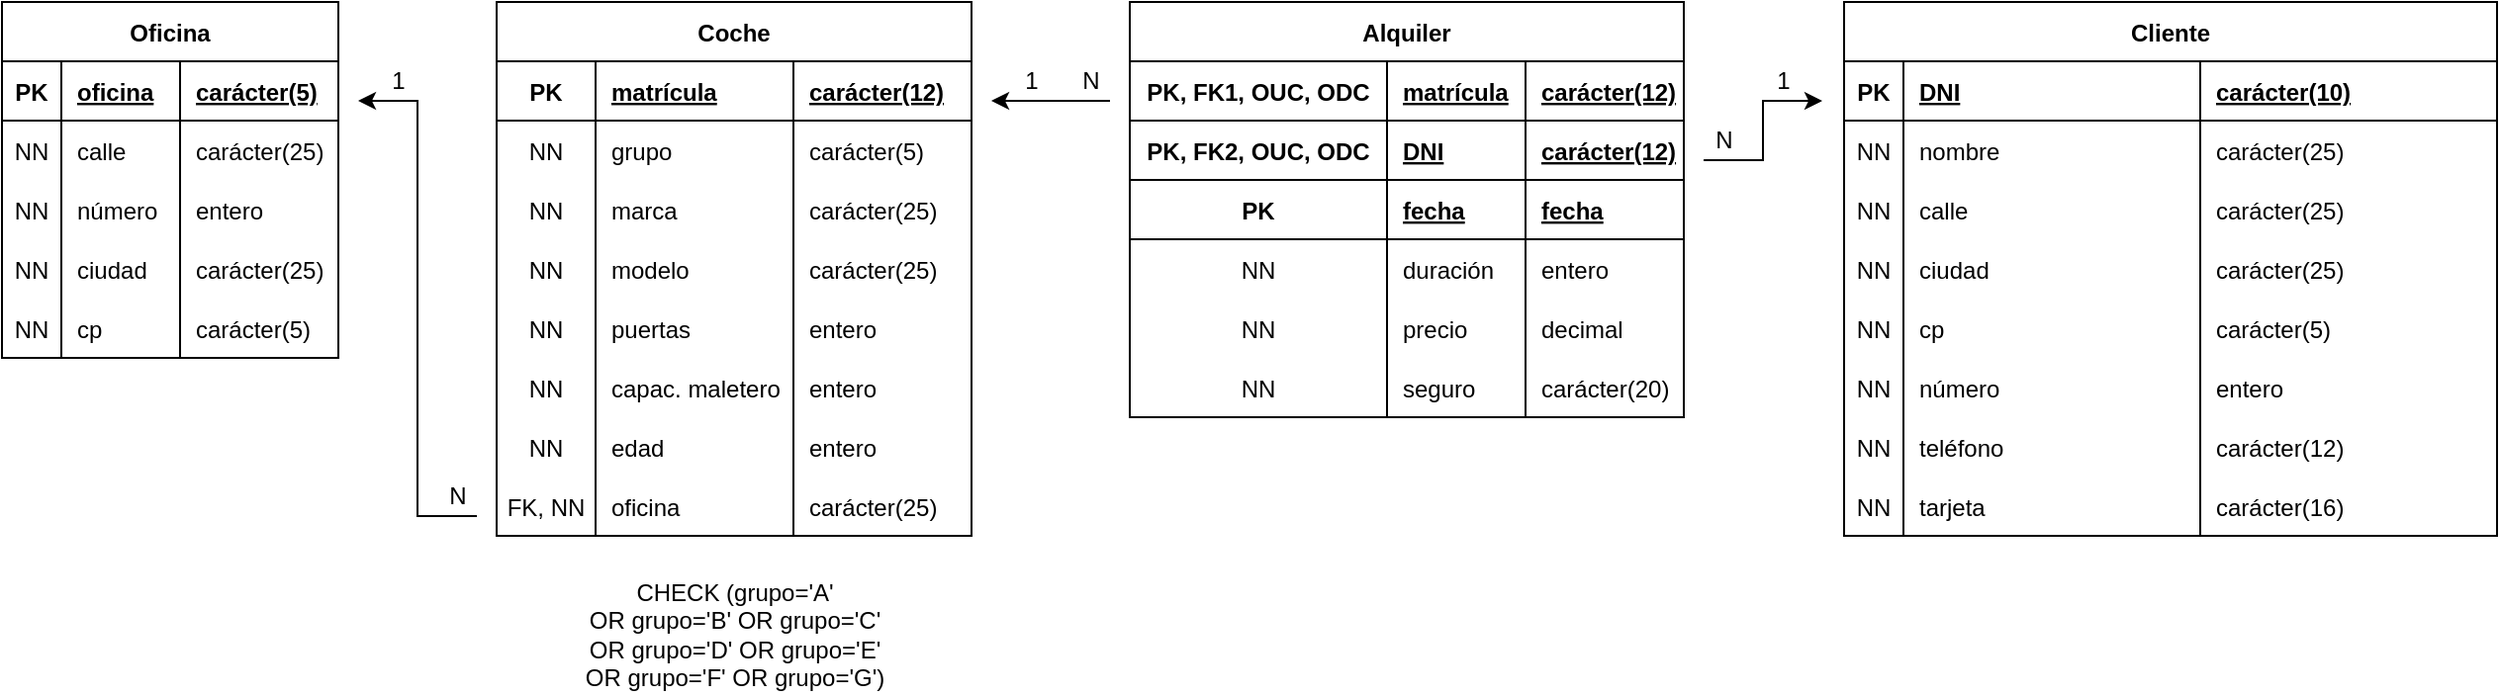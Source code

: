 <mxfile version="15.8.2" type="google"><diagram id="1zXru3SzAcDDZqo9kRDv" name="Page-1"><mxGraphModel dx="868" dy="482" grid="1" gridSize="10" guides="1" tooltips="1" connect="1" arrows="1" fold="1" page="1" pageScale="1" pageWidth="827" pageHeight="1169" math="0" shadow="0"><root><mxCell id="0"/><mxCell id="1" parent="0"/><mxCell id="6zp2zm2Mp63e4-P__4NH-1" value="Oficina" style="shape=table;startSize=30;container=1;collapsible=1;childLayout=tableLayout;fixedRows=1;rowLines=0;fontStyle=1;align=center;resizeLast=1;" vertex="1" parent="1"><mxGeometry x="310" y="160" width="170" height="180" as="geometry"/></mxCell><mxCell id="6zp2zm2Mp63e4-P__4NH-2" value="" style="shape=partialRectangle;collapsible=0;dropTarget=0;pointerEvents=0;fillColor=none;top=0;left=0;bottom=1;right=0;points=[[0,0.5],[1,0.5]];portConstraint=eastwest;" vertex="1" parent="6zp2zm2Mp63e4-P__4NH-1"><mxGeometry y="30" width="170" height="30" as="geometry"/></mxCell><mxCell id="6zp2zm2Mp63e4-P__4NH-3" value="PK" style="shape=partialRectangle;connectable=0;fillColor=none;top=0;left=0;bottom=0;right=0;fontStyle=1;overflow=hidden;" vertex="1" parent="6zp2zm2Mp63e4-P__4NH-2"><mxGeometry width="30" height="30" as="geometry"><mxRectangle width="30" height="30" as="alternateBounds"/></mxGeometry></mxCell><mxCell id="6zp2zm2Mp63e4-P__4NH-4" value="oficina" style="shape=partialRectangle;connectable=0;fillColor=none;top=0;left=0;bottom=0;right=0;align=left;spacingLeft=6;fontStyle=5;overflow=hidden;" vertex="1" parent="6zp2zm2Mp63e4-P__4NH-2"><mxGeometry x="30" width="60" height="30" as="geometry"><mxRectangle width="60" height="30" as="alternateBounds"/></mxGeometry></mxCell><mxCell id="6zp2zm2Mp63e4-P__4NH-27" value="carácter(5)" style="shape=partialRectangle;connectable=0;fillColor=none;top=0;left=0;bottom=0;right=0;align=left;spacingLeft=6;fontStyle=5;overflow=hidden;" vertex="1" parent="6zp2zm2Mp63e4-P__4NH-2"><mxGeometry x="90" width="80" height="30" as="geometry"><mxRectangle width="80" height="30" as="alternateBounds"/></mxGeometry></mxCell><mxCell id="6zp2zm2Mp63e4-P__4NH-5" value="" style="shape=partialRectangle;collapsible=0;dropTarget=0;pointerEvents=0;fillColor=none;top=0;left=0;bottom=0;right=0;points=[[0,0.5],[1,0.5]];portConstraint=eastwest;" vertex="1" parent="6zp2zm2Mp63e4-P__4NH-1"><mxGeometry y="60" width="170" height="30" as="geometry"/></mxCell><mxCell id="6zp2zm2Mp63e4-P__4NH-6" value="NN" style="shape=partialRectangle;connectable=0;fillColor=none;top=0;left=0;bottom=0;right=0;editable=1;overflow=hidden;" vertex="1" parent="6zp2zm2Mp63e4-P__4NH-5"><mxGeometry width="30" height="30" as="geometry"><mxRectangle width="30" height="30" as="alternateBounds"/></mxGeometry></mxCell><mxCell id="6zp2zm2Mp63e4-P__4NH-7" value="calle" style="shape=partialRectangle;connectable=0;fillColor=none;top=0;left=0;bottom=0;right=0;align=left;spacingLeft=6;overflow=hidden;" vertex="1" parent="6zp2zm2Mp63e4-P__4NH-5"><mxGeometry x="30" width="60" height="30" as="geometry"><mxRectangle width="60" height="30" as="alternateBounds"/></mxGeometry></mxCell><mxCell id="6zp2zm2Mp63e4-P__4NH-28" value="carácter(25)" style="shape=partialRectangle;connectable=0;fillColor=none;top=0;left=0;bottom=0;right=0;align=left;spacingLeft=6;overflow=hidden;" vertex="1" parent="6zp2zm2Mp63e4-P__4NH-5"><mxGeometry x="90" width="80" height="30" as="geometry"><mxRectangle width="80" height="30" as="alternateBounds"/></mxGeometry></mxCell><mxCell id="6zp2zm2Mp63e4-P__4NH-8" value="" style="shape=partialRectangle;collapsible=0;dropTarget=0;pointerEvents=0;fillColor=none;top=0;left=0;bottom=0;right=0;points=[[0,0.5],[1,0.5]];portConstraint=eastwest;" vertex="1" parent="6zp2zm2Mp63e4-P__4NH-1"><mxGeometry y="90" width="170" height="30" as="geometry"/></mxCell><mxCell id="6zp2zm2Mp63e4-P__4NH-9" value="NN" style="shape=partialRectangle;connectable=0;fillColor=none;top=0;left=0;bottom=0;right=0;editable=1;overflow=hidden;" vertex="1" parent="6zp2zm2Mp63e4-P__4NH-8"><mxGeometry width="30" height="30" as="geometry"><mxRectangle width="30" height="30" as="alternateBounds"/></mxGeometry></mxCell><mxCell id="6zp2zm2Mp63e4-P__4NH-10" value="número" style="shape=partialRectangle;connectable=0;fillColor=none;top=0;left=0;bottom=0;right=0;align=left;spacingLeft=6;overflow=hidden;" vertex="1" parent="6zp2zm2Mp63e4-P__4NH-8"><mxGeometry x="30" width="60" height="30" as="geometry"><mxRectangle width="60" height="30" as="alternateBounds"/></mxGeometry></mxCell><mxCell id="6zp2zm2Mp63e4-P__4NH-29" value="entero" style="shape=partialRectangle;connectable=0;fillColor=none;top=0;left=0;bottom=0;right=0;align=left;spacingLeft=6;overflow=hidden;" vertex="1" parent="6zp2zm2Mp63e4-P__4NH-8"><mxGeometry x="90" width="80" height="30" as="geometry"><mxRectangle width="80" height="30" as="alternateBounds"/></mxGeometry></mxCell><mxCell id="6zp2zm2Mp63e4-P__4NH-11" value="" style="shape=partialRectangle;collapsible=0;dropTarget=0;pointerEvents=0;fillColor=none;top=0;left=0;bottom=0;right=0;points=[[0,0.5],[1,0.5]];portConstraint=eastwest;" vertex="1" parent="6zp2zm2Mp63e4-P__4NH-1"><mxGeometry y="120" width="170" height="30" as="geometry"/></mxCell><mxCell id="6zp2zm2Mp63e4-P__4NH-12" value="NN" style="shape=partialRectangle;connectable=0;fillColor=none;top=0;left=0;bottom=0;right=0;editable=1;overflow=hidden;" vertex="1" parent="6zp2zm2Mp63e4-P__4NH-11"><mxGeometry width="30" height="30" as="geometry"><mxRectangle width="30" height="30" as="alternateBounds"/></mxGeometry></mxCell><mxCell id="6zp2zm2Mp63e4-P__4NH-13" value="ciudad" style="shape=partialRectangle;connectable=0;fillColor=none;top=0;left=0;bottom=0;right=0;align=left;spacingLeft=6;overflow=hidden;" vertex="1" parent="6zp2zm2Mp63e4-P__4NH-11"><mxGeometry x="30" width="60" height="30" as="geometry"><mxRectangle width="60" height="30" as="alternateBounds"/></mxGeometry></mxCell><mxCell id="6zp2zm2Mp63e4-P__4NH-30" value="carácter(25)" style="shape=partialRectangle;connectable=0;fillColor=none;top=0;left=0;bottom=0;right=0;align=left;spacingLeft=6;overflow=hidden;" vertex="1" parent="6zp2zm2Mp63e4-P__4NH-11"><mxGeometry x="90" width="80" height="30" as="geometry"><mxRectangle width="80" height="30" as="alternateBounds"/></mxGeometry></mxCell><mxCell id="6zp2zm2Mp63e4-P__4NH-82" style="shape=partialRectangle;collapsible=0;dropTarget=0;pointerEvents=0;fillColor=none;top=0;left=0;bottom=0;right=0;points=[[0,0.5],[1,0.5]];portConstraint=eastwest;" vertex="1" parent="6zp2zm2Mp63e4-P__4NH-1"><mxGeometry y="150" width="170" height="30" as="geometry"/></mxCell><mxCell id="6zp2zm2Mp63e4-P__4NH-83" value="NN" style="shape=partialRectangle;connectable=0;fillColor=none;top=0;left=0;bottom=0;right=0;editable=1;overflow=hidden;" vertex="1" parent="6zp2zm2Mp63e4-P__4NH-82"><mxGeometry width="30" height="30" as="geometry"><mxRectangle width="30" height="30" as="alternateBounds"/></mxGeometry></mxCell><mxCell id="6zp2zm2Mp63e4-P__4NH-84" value="cp" style="shape=partialRectangle;connectable=0;fillColor=none;top=0;left=0;bottom=0;right=0;align=left;spacingLeft=6;overflow=hidden;" vertex="1" parent="6zp2zm2Mp63e4-P__4NH-82"><mxGeometry x="30" width="60" height="30" as="geometry"><mxRectangle width="60" height="30" as="alternateBounds"/></mxGeometry></mxCell><mxCell id="6zp2zm2Mp63e4-P__4NH-85" value="carácter(5)" style="shape=partialRectangle;connectable=0;fillColor=none;top=0;left=0;bottom=0;right=0;align=left;spacingLeft=6;overflow=hidden;" vertex="1" parent="6zp2zm2Mp63e4-P__4NH-82"><mxGeometry x="90" width="80" height="30" as="geometry"><mxRectangle width="80" height="30" as="alternateBounds"/></mxGeometry></mxCell><mxCell id="6zp2zm2Mp63e4-P__4NH-31" value="Coche" style="shape=table;startSize=30;container=1;collapsible=1;childLayout=tableLayout;fixedRows=1;rowLines=0;fontStyle=1;align=center;resizeLast=1;" vertex="1" parent="1"><mxGeometry x="560" y="160" width="240" height="270" as="geometry"/></mxCell><mxCell id="6zp2zm2Mp63e4-P__4NH-32" value="" style="shape=partialRectangle;collapsible=0;dropTarget=0;pointerEvents=0;fillColor=none;top=0;left=0;bottom=1;right=0;points=[[0,0.5],[1,0.5]];portConstraint=eastwest;" vertex="1" parent="6zp2zm2Mp63e4-P__4NH-31"><mxGeometry y="30" width="240" height="30" as="geometry"/></mxCell><mxCell id="6zp2zm2Mp63e4-P__4NH-33" value="PK" style="shape=partialRectangle;connectable=0;fillColor=none;top=0;left=0;bottom=0;right=0;fontStyle=1;overflow=hidden;" vertex="1" parent="6zp2zm2Mp63e4-P__4NH-32"><mxGeometry width="50" height="30" as="geometry"><mxRectangle width="50" height="30" as="alternateBounds"/></mxGeometry></mxCell><mxCell id="6zp2zm2Mp63e4-P__4NH-34" value="matrícula" style="shape=partialRectangle;connectable=0;fillColor=none;top=0;left=0;bottom=0;right=0;align=left;spacingLeft=6;fontStyle=5;overflow=hidden;" vertex="1" parent="6zp2zm2Mp63e4-P__4NH-32"><mxGeometry x="50" width="100" height="30" as="geometry"><mxRectangle width="100" height="30" as="alternateBounds"/></mxGeometry></mxCell><mxCell id="6zp2zm2Mp63e4-P__4NH-35" value="carácter(12)" style="shape=partialRectangle;connectable=0;fillColor=none;top=0;left=0;bottom=0;right=0;align=left;spacingLeft=6;fontStyle=5;overflow=hidden;" vertex="1" parent="6zp2zm2Mp63e4-P__4NH-32"><mxGeometry x="150" width="90" height="30" as="geometry"><mxRectangle width="90" height="30" as="alternateBounds"/></mxGeometry></mxCell><mxCell id="6zp2zm2Mp63e4-P__4NH-36" value="" style="shape=partialRectangle;collapsible=0;dropTarget=0;pointerEvents=0;fillColor=none;top=0;left=0;bottom=0;right=0;points=[[0,0.5],[1,0.5]];portConstraint=eastwest;" vertex="1" parent="6zp2zm2Mp63e4-P__4NH-31"><mxGeometry y="60" width="240" height="30" as="geometry"/></mxCell><mxCell id="6zp2zm2Mp63e4-P__4NH-37" value="NN" style="shape=partialRectangle;connectable=0;fillColor=none;top=0;left=0;bottom=0;right=0;editable=1;overflow=hidden;" vertex="1" parent="6zp2zm2Mp63e4-P__4NH-36"><mxGeometry width="50" height="30" as="geometry"><mxRectangle width="50" height="30" as="alternateBounds"/></mxGeometry></mxCell><mxCell id="6zp2zm2Mp63e4-P__4NH-38" value="grupo" style="shape=partialRectangle;connectable=0;fillColor=none;top=0;left=0;bottom=0;right=0;align=left;spacingLeft=6;overflow=hidden;" vertex="1" parent="6zp2zm2Mp63e4-P__4NH-36"><mxGeometry x="50" width="100" height="30" as="geometry"><mxRectangle width="100" height="30" as="alternateBounds"/></mxGeometry></mxCell><mxCell id="6zp2zm2Mp63e4-P__4NH-39" value="carácter(5)" style="shape=partialRectangle;connectable=0;fillColor=none;top=0;left=0;bottom=0;right=0;align=left;spacingLeft=6;overflow=hidden;" vertex="1" parent="6zp2zm2Mp63e4-P__4NH-36"><mxGeometry x="150" width="90" height="30" as="geometry"><mxRectangle width="90" height="30" as="alternateBounds"/></mxGeometry></mxCell><mxCell id="6zp2zm2Mp63e4-P__4NH-40" value="" style="shape=partialRectangle;collapsible=0;dropTarget=0;pointerEvents=0;fillColor=none;top=0;left=0;bottom=0;right=0;points=[[0,0.5],[1,0.5]];portConstraint=eastwest;" vertex="1" parent="6zp2zm2Mp63e4-P__4NH-31"><mxGeometry y="90" width="240" height="30" as="geometry"/></mxCell><mxCell id="6zp2zm2Mp63e4-P__4NH-41" value="NN" style="shape=partialRectangle;connectable=0;fillColor=none;top=0;left=0;bottom=0;right=0;editable=1;overflow=hidden;" vertex="1" parent="6zp2zm2Mp63e4-P__4NH-40"><mxGeometry width="50" height="30" as="geometry"><mxRectangle width="50" height="30" as="alternateBounds"/></mxGeometry></mxCell><mxCell id="6zp2zm2Mp63e4-P__4NH-42" value="marca" style="shape=partialRectangle;connectable=0;fillColor=none;top=0;left=0;bottom=0;right=0;align=left;spacingLeft=6;overflow=hidden;" vertex="1" parent="6zp2zm2Mp63e4-P__4NH-40"><mxGeometry x="50" width="100" height="30" as="geometry"><mxRectangle width="100" height="30" as="alternateBounds"/></mxGeometry></mxCell><mxCell id="6zp2zm2Mp63e4-P__4NH-43" value="carácter(25)" style="shape=partialRectangle;connectable=0;fillColor=none;top=0;left=0;bottom=0;right=0;align=left;spacingLeft=6;overflow=hidden;" vertex="1" parent="6zp2zm2Mp63e4-P__4NH-40"><mxGeometry x="150" width="90" height="30" as="geometry"><mxRectangle width="90" height="30" as="alternateBounds"/></mxGeometry></mxCell><mxCell id="6zp2zm2Mp63e4-P__4NH-44" value="" style="shape=partialRectangle;collapsible=0;dropTarget=0;pointerEvents=0;fillColor=none;top=0;left=0;bottom=0;right=0;points=[[0,0.5],[1,0.5]];portConstraint=eastwest;" vertex="1" parent="6zp2zm2Mp63e4-P__4NH-31"><mxGeometry y="120" width="240" height="30" as="geometry"/></mxCell><mxCell id="6zp2zm2Mp63e4-P__4NH-45" value="NN" style="shape=partialRectangle;connectable=0;fillColor=none;top=0;left=0;bottom=0;right=0;editable=1;overflow=hidden;" vertex="1" parent="6zp2zm2Mp63e4-P__4NH-44"><mxGeometry width="50" height="30" as="geometry"><mxRectangle width="50" height="30" as="alternateBounds"/></mxGeometry></mxCell><mxCell id="6zp2zm2Mp63e4-P__4NH-46" value="modelo" style="shape=partialRectangle;connectable=0;fillColor=none;top=0;left=0;bottom=0;right=0;align=left;spacingLeft=6;overflow=hidden;" vertex="1" parent="6zp2zm2Mp63e4-P__4NH-44"><mxGeometry x="50" width="100" height="30" as="geometry"><mxRectangle width="100" height="30" as="alternateBounds"/></mxGeometry></mxCell><mxCell id="6zp2zm2Mp63e4-P__4NH-47" value="carácter(25)" style="shape=partialRectangle;connectable=0;fillColor=none;top=0;left=0;bottom=0;right=0;align=left;spacingLeft=6;overflow=hidden;" vertex="1" parent="6zp2zm2Mp63e4-P__4NH-44"><mxGeometry x="150" width="90" height="30" as="geometry"><mxRectangle width="90" height="30" as="alternateBounds"/></mxGeometry></mxCell><mxCell id="6zp2zm2Mp63e4-P__4NH-98" style="shape=partialRectangle;collapsible=0;dropTarget=0;pointerEvents=0;fillColor=none;top=0;left=0;bottom=0;right=0;points=[[0,0.5],[1,0.5]];portConstraint=eastwest;" vertex="1" parent="6zp2zm2Mp63e4-P__4NH-31"><mxGeometry y="150" width="240" height="30" as="geometry"/></mxCell><mxCell id="6zp2zm2Mp63e4-P__4NH-99" value="NN" style="shape=partialRectangle;connectable=0;fillColor=none;top=0;left=0;bottom=0;right=0;editable=1;overflow=hidden;" vertex="1" parent="6zp2zm2Mp63e4-P__4NH-98"><mxGeometry width="50" height="30" as="geometry"><mxRectangle width="50" height="30" as="alternateBounds"/></mxGeometry></mxCell><mxCell id="6zp2zm2Mp63e4-P__4NH-100" value="puertas" style="shape=partialRectangle;connectable=0;fillColor=none;top=0;left=0;bottom=0;right=0;align=left;spacingLeft=6;overflow=hidden;" vertex="1" parent="6zp2zm2Mp63e4-P__4NH-98"><mxGeometry x="50" width="100" height="30" as="geometry"><mxRectangle width="100" height="30" as="alternateBounds"/></mxGeometry></mxCell><mxCell id="6zp2zm2Mp63e4-P__4NH-101" value="entero" style="shape=partialRectangle;connectable=0;fillColor=none;top=0;left=0;bottom=0;right=0;align=left;spacingLeft=6;overflow=hidden;" vertex="1" parent="6zp2zm2Mp63e4-P__4NH-98"><mxGeometry x="150" width="90" height="30" as="geometry"><mxRectangle width="90" height="30" as="alternateBounds"/></mxGeometry></mxCell><mxCell id="6zp2zm2Mp63e4-P__4NH-94" style="shape=partialRectangle;collapsible=0;dropTarget=0;pointerEvents=0;fillColor=none;top=0;left=0;bottom=0;right=0;points=[[0,0.5],[1,0.5]];portConstraint=eastwest;" vertex="1" parent="6zp2zm2Mp63e4-P__4NH-31"><mxGeometry y="180" width="240" height="30" as="geometry"/></mxCell><mxCell id="6zp2zm2Mp63e4-P__4NH-95" value="NN" style="shape=partialRectangle;connectable=0;fillColor=none;top=0;left=0;bottom=0;right=0;editable=1;overflow=hidden;" vertex="1" parent="6zp2zm2Mp63e4-P__4NH-94"><mxGeometry width="50" height="30" as="geometry"><mxRectangle width="50" height="30" as="alternateBounds"/></mxGeometry></mxCell><mxCell id="6zp2zm2Mp63e4-P__4NH-96" value="capac. maletero" style="shape=partialRectangle;connectable=0;fillColor=none;top=0;left=0;bottom=0;right=0;align=left;spacingLeft=6;overflow=hidden;" vertex="1" parent="6zp2zm2Mp63e4-P__4NH-94"><mxGeometry x="50" width="100" height="30" as="geometry"><mxRectangle width="100" height="30" as="alternateBounds"/></mxGeometry></mxCell><mxCell id="6zp2zm2Mp63e4-P__4NH-97" value="entero" style="shape=partialRectangle;connectable=0;fillColor=none;top=0;left=0;bottom=0;right=0;align=left;spacingLeft=6;overflow=hidden;" vertex="1" parent="6zp2zm2Mp63e4-P__4NH-94"><mxGeometry x="150" width="90" height="30" as="geometry"><mxRectangle width="90" height="30" as="alternateBounds"/></mxGeometry></mxCell><mxCell id="6zp2zm2Mp63e4-P__4NH-90" style="shape=partialRectangle;collapsible=0;dropTarget=0;pointerEvents=0;fillColor=none;top=0;left=0;bottom=0;right=0;points=[[0,0.5],[1,0.5]];portConstraint=eastwest;" vertex="1" parent="6zp2zm2Mp63e4-P__4NH-31"><mxGeometry y="210" width="240" height="30" as="geometry"/></mxCell><mxCell id="6zp2zm2Mp63e4-P__4NH-91" value="NN" style="shape=partialRectangle;connectable=0;fillColor=none;top=0;left=0;bottom=0;right=0;editable=1;overflow=hidden;" vertex="1" parent="6zp2zm2Mp63e4-P__4NH-90"><mxGeometry width="50" height="30" as="geometry"><mxRectangle width="50" height="30" as="alternateBounds"/></mxGeometry></mxCell><mxCell id="6zp2zm2Mp63e4-P__4NH-92" value="edad" style="shape=partialRectangle;connectable=0;fillColor=none;top=0;left=0;bottom=0;right=0;align=left;spacingLeft=6;overflow=hidden;" vertex="1" parent="6zp2zm2Mp63e4-P__4NH-90"><mxGeometry x="50" width="100" height="30" as="geometry"><mxRectangle width="100" height="30" as="alternateBounds"/></mxGeometry></mxCell><mxCell id="6zp2zm2Mp63e4-P__4NH-93" value="entero" style="shape=partialRectangle;connectable=0;fillColor=none;top=0;left=0;bottom=0;right=0;align=left;spacingLeft=6;overflow=hidden;" vertex="1" parent="6zp2zm2Mp63e4-P__4NH-90"><mxGeometry x="150" width="90" height="30" as="geometry"><mxRectangle width="90" height="30" as="alternateBounds"/></mxGeometry></mxCell><mxCell id="6zp2zm2Mp63e4-P__4NH-86" style="shape=partialRectangle;collapsible=0;dropTarget=0;pointerEvents=0;fillColor=none;top=0;left=0;bottom=0;right=0;points=[[0,0.5],[1,0.5]];portConstraint=eastwest;" vertex="1" parent="6zp2zm2Mp63e4-P__4NH-31"><mxGeometry y="240" width="240" height="30" as="geometry"/></mxCell><mxCell id="6zp2zm2Mp63e4-P__4NH-87" value="FK, NN" style="shape=partialRectangle;connectable=0;fillColor=none;top=0;left=0;bottom=0;right=0;editable=1;overflow=hidden;" vertex="1" parent="6zp2zm2Mp63e4-P__4NH-86"><mxGeometry width="50" height="30" as="geometry"><mxRectangle width="50" height="30" as="alternateBounds"/></mxGeometry></mxCell><mxCell id="6zp2zm2Mp63e4-P__4NH-88" value="oficina" style="shape=partialRectangle;connectable=0;fillColor=none;top=0;left=0;bottom=0;right=0;align=left;spacingLeft=6;overflow=hidden;" vertex="1" parent="6zp2zm2Mp63e4-P__4NH-86"><mxGeometry x="50" width="100" height="30" as="geometry"><mxRectangle width="100" height="30" as="alternateBounds"/></mxGeometry></mxCell><mxCell id="6zp2zm2Mp63e4-P__4NH-89" value="carácter(25)" style="shape=partialRectangle;connectable=0;fillColor=none;top=0;left=0;bottom=0;right=0;align=left;spacingLeft=6;overflow=hidden;" vertex="1" parent="6zp2zm2Mp63e4-P__4NH-86"><mxGeometry x="150" width="90" height="30" as="geometry"><mxRectangle width="90" height="30" as="alternateBounds"/></mxGeometry></mxCell><mxCell id="6zp2zm2Mp63e4-P__4NH-48" value="Alquiler" style="shape=table;startSize=30;container=1;collapsible=1;childLayout=tableLayout;fixedRows=1;rowLines=0;fontStyle=1;align=center;resizeLast=1;" vertex="1" parent="1"><mxGeometry x="880" y="160" width="280" height="210" as="geometry"/></mxCell><mxCell id="6zp2zm2Mp63e4-P__4NH-49" value="" style="shape=partialRectangle;collapsible=0;dropTarget=0;pointerEvents=0;fillColor=none;top=0;left=0;bottom=1;right=0;points=[[0,0.5],[1,0.5]];portConstraint=eastwest;" vertex="1" parent="6zp2zm2Mp63e4-P__4NH-48"><mxGeometry y="30" width="280" height="30" as="geometry"/></mxCell><mxCell id="6zp2zm2Mp63e4-P__4NH-50" value="PK, FK1, OUC, ODC" style="shape=partialRectangle;connectable=0;fillColor=none;top=0;left=0;bottom=0;right=0;fontStyle=1;overflow=hidden;" vertex="1" parent="6zp2zm2Mp63e4-P__4NH-49"><mxGeometry width="130" height="30" as="geometry"><mxRectangle width="130" height="30" as="alternateBounds"/></mxGeometry></mxCell><mxCell id="6zp2zm2Mp63e4-P__4NH-51" value="matrícula" style="shape=partialRectangle;connectable=0;fillColor=none;top=0;left=0;bottom=0;right=0;align=left;spacingLeft=6;fontStyle=5;overflow=hidden;" vertex="1" parent="6zp2zm2Mp63e4-P__4NH-49"><mxGeometry x="130" width="70" height="30" as="geometry"><mxRectangle width="70" height="30" as="alternateBounds"/></mxGeometry></mxCell><mxCell id="6zp2zm2Mp63e4-P__4NH-52" value="carácter(12)" style="shape=partialRectangle;connectable=0;fillColor=none;top=0;left=0;bottom=0;right=0;align=left;spacingLeft=6;fontStyle=5;overflow=hidden;" vertex="1" parent="6zp2zm2Mp63e4-P__4NH-49"><mxGeometry x="200" width="80" height="30" as="geometry"><mxRectangle width="80" height="30" as="alternateBounds"/></mxGeometry></mxCell><mxCell id="6zp2zm2Mp63e4-P__4NH-131" value="" style="shape=partialRectangle;collapsible=0;dropTarget=0;pointerEvents=0;fillColor=none;top=0;left=0;bottom=1;right=0;points=[[0,0.5],[1,0.5]];portConstraint=eastwest;" vertex="1" parent="6zp2zm2Mp63e4-P__4NH-48"><mxGeometry y="60" width="280" height="30" as="geometry"/></mxCell><mxCell id="6zp2zm2Mp63e4-P__4NH-132" value="PK, FK2, OUC, ODC" style="shape=partialRectangle;connectable=0;fillColor=none;top=0;left=0;bottom=0;right=0;fontStyle=1;overflow=hidden;" vertex="1" parent="6zp2zm2Mp63e4-P__4NH-131"><mxGeometry width="130" height="30" as="geometry"><mxRectangle width="130" height="30" as="alternateBounds"/></mxGeometry></mxCell><mxCell id="6zp2zm2Mp63e4-P__4NH-133" value="DNI" style="shape=partialRectangle;connectable=0;fillColor=none;top=0;left=0;bottom=0;right=0;align=left;spacingLeft=6;fontStyle=5;overflow=hidden;" vertex="1" parent="6zp2zm2Mp63e4-P__4NH-131"><mxGeometry x="130" width="70" height="30" as="geometry"><mxRectangle width="70" height="30" as="alternateBounds"/></mxGeometry></mxCell><mxCell id="6zp2zm2Mp63e4-P__4NH-134" value="carácter(12)" style="shape=partialRectangle;connectable=0;fillColor=none;top=0;left=0;bottom=0;right=0;align=left;spacingLeft=6;fontStyle=5;overflow=hidden;" vertex="1" parent="6zp2zm2Mp63e4-P__4NH-131"><mxGeometry x="200" width="80" height="30" as="geometry"><mxRectangle width="80" height="30" as="alternateBounds"/></mxGeometry></mxCell><mxCell id="6zp2zm2Mp63e4-P__4NH-135" value="" style="shape=partialRectangle;collapsible=0;dropTarget=0;pointerEvents=0;fillColor=none;top=0;left=0;bottom=1;right=0;points=[[0,0.5],[1,0.5]];portConstraint=eastwest;" vertex="1" parent="6zp2zm2Mp63e4-P__4NH-48"><mxGeometry y="90" width="280" height="30" as="geometry"/></mxCell><mxCell id="6zp2zm2Mp63e4-P__4NH-136" value="PK" style="shape=partialRectangle;connectable=0;fillColor=none;top=0;left=0;bottom=0;right=0;fontStyle=1;overflow=hidden;" vertex="1" parent="6zp2zm2Mp63e4-P__4NH-135"><mxGeometry width="130" height="30" as="geometry"><mxRectangle width="130" height="30" as="alternateBounds"/></mxGeometry></mxCell><mxCell id="6zp2zm2Mp63e4-P__4NH-137" value="fecha" style="shape=partialRectangle;connectable=0;fillColor=none;top=0;left=0;bottom=0;right=0;align=left;spacingLeft=6;fontStyle=5;overflow=hidden;" vertex="1" parent="6zp2zm2Mp63e4-P__4NH-135"><mxGeometry x="130" width="70" height="30" as="geometry"><mxRectangle width="70" height="30" as="alternateBounds"/></mxGeometry></mxCell><mxCell id="6zp2zm2Mp63e4-P__4NH-138" value="fecha" style="shape=partialRectangle;connectable=0;fillColor=none;top=0;left=0;bottom=0;right=0;align=left;spacingLeft=6;fontStyle=5;overflow=hidden;" vertex="1" parent="6zp2zm2Mp63e4-P__4NH-135"><mxGeometry x="200" width="80" height="30" as="geometry"><mxRectangle width="80" height="30" as="alternateBounds"/></mxGeometry></mxCell><mxCell id="6zp2zm2Mp63e4-P__4NH-53" value="" style="shape=partialRectangle;collapsible=0;dropTarget=0;pointerEvents=0;fillColor=none;top=0;left=0;bottom=0;right=0;points=[[0,0.5],[1,0.5]];portConstraint=eastwest;" vertex="1" parent="6zp2zm2Mp63e4-P__4NH-48"><mxGeometry y="120" width="280" height="30" as="geometry"/></mxCell><mxCell id="6zp2zm2Mp63e4-P__4NH-54" value="NN" style="shape=partialRectangle;connectable=0;fillColor=none;top=0;left=0;bottom=0;right=0;editable=1;overflow=hidden;" vertex="1" parent="6zp2zm2Mp63e4-P__4NH-53"><mxGeometry width="130" height="30" as="geometry"><mxRectangle width="130" height="30" as="alternateBounds"/></mxGeometry></mxCell><mxCell id="6zp2zm2Mp63e4-P__4NH-55" value="duración" style="shape=partialRectangle;connectable=0;fillColor=none;top=0;left=0;bottom=0;right=0;align=left;spacingLeft=6;overflow=hidden;" vertex="1" parent="6zp2zm2Mp63e4-P__4NH-53"><mxGeometry x="130" width="70" height="30" as="geometry"><mxRectangle width="70" height="30" as="alternateBounds"/></mxGeometry></mxCell><mxCell id="6zp2zm2Mp63e4-P__4NH-56" value="entero" style="shape=partialRectangle;connectable=0;fillColor=none;top=0;left=0;bottom=0;right=0;align=left;spacingLeft=6;overflow=hidden;" vertex="1" parent="6zp2zm2Mp63e4-P__4NH-53"><mxGeometry x="200" width="80" height="30" as="geometry"><mxRectangle width="80" height="30" as="alternateBounds"/></mxGeometry></mxCell><mxCell id="6zp2zm2Mp63e4-P__4NH-57" value="" style="shape=partialRectangle;collapsible=0;dropTarget=0;pointerEvents=0;fillColor=none;top=0;left=0;bottom=0;right=0;points=[[0,0.5],[1,0.5]];portConstraint=eastwest;" vertex="1" parent="6zp2zm2Mp63e4-P__4NH-48"><mxGeometry y="150" width="280" height="30" as="geometry"/></mxCell><mxCell id="6zp2zm2Mp63e4-P__4NH-58" value="NN" style="shape=partialRectangle;connectable=0;fillColor=none;top=0;left=0;bottom=0;right=0;editable=1;overflow=hidden;" vertex="1" parent="6zp2zm2Mp63e4-P__4NH-57"><mxGeometry width="130" height="30" as="geometry"><mxRectangle width="130" height="30" as="alternateBounds"/></mxGeometry></mxCell><mxCell id="6zp2zm2Mp63e4-P__4NH-59" value="precio" style="shape=partialRectangle;connectable=0;fillColor=none;top=0;left=0;bottom=0;right=0;align=left;spacingLeft=6;overflow=hidden;" vertex="1" parent="6zp2zm2Mp63e4-P__4NH-57"><mxGeometry x="130" width="70" height="30" as="geometry"><mxRectangle width="70" height="30" as="alternateBounds"/></mxGeometry></mxCell><mxCell id="6zp2zm2Mp63e4-P__4NH-60" value="decimal" style="shape=partialRectangle;connectable=0;fillColor=none;top=0;left=0;bottom=0;right=0;align=left;spacingLeft=6;overflow=hidden;" vertex="1" parent="6zp2zm2Mp63e4-P__4NH-57"><mxGeometry x="200" width="80" height="30" as="geometry"><mxRectangle width="80" height="30" as="alternateBounds"/></mxGeometry></mxCell><mxCell id="6zp2zm2Mp63e4-P__4NH-61" value="" style="shape=partialRectangle;collapsible=0;dropTarget=0;pointerEvents=0;fillColor=none;top=0;left=0;bottom=0;right=0;points=[[0,0.5],[1,0.5]];portConstraint=eastwest;" vertex="1" parent="6zp2zm2Mp63e4-P__4NH-48"><mxGeometry y="180" width="280" height="30" as="geometry"/></mxCell><mxCell id="6zp2zm2Mp63e4-P__4NH-62" value="NN" style="shape=partialRectangle;connectable=0;fillColor=none;top=0;left=0;bottom=0;right=0;editable=1;overflow=hidden;" vertex="1" parent="6zp2zm2Mp63e4-P__4NH-61"><mxGeometry width="130" height="30" as="geometry"><mxRectangle width="130" height="30" as="alternateBounds"/></mxGeometry></mxCell><mxCell id="6zp2zm2Mp63e4-P__4NH-63" value="seguro" style="shape=partialRectangle;connectable=0;fillColor=none;top=0;left=0;bottom=0;right=0;align=left;spacingLeft=6;overflow=hidden;" vertex="1" parent="6zp2zm2Mp63e4-P__4NH-61"><mxGeometry x="130" width="70" height="30" as="geometry"><mxRectangle width="70" height="30" as="alternateBounds"/></mxGeometry></mxCell><mxCell id="6zp2zm2Mp63e4-P__4NH-64" value="carácter(20)" style="shape=partialRectangle;connectable=0;fillColor=none;top=0;left=0;bottom=0;right=0;align=left;spacingLeft=6;overflow=hidden;" vertex="1" parent="6zp2zm2Mp63e4-P__4NH-61"><mxGeometry x="200" width="80" height="30" as="geometry"><mxRectangle width="80" height="30" as="alternateBounds"/></mxGeometry></mxCell><mxCell id="6zp2zm2Mp63e4-P__4NH-65" value="Cliente" style="shape=table;startSize=30;container=1;collapsible=1;childLayout=tableLayout;fixedRows=1;rowLines=0;fontStyle=1;align=center;resizeLast=1;" vertex="1" parent="1"><mxGeometry x="1241" y="160" width="330" height="270" as="geometry"/></mxCell><mxCell id="6zp2zm2Mp63e4-P__4NH-66" value="" style="shape=partialRectangle;collapsible=0;dropTarget=0;pointerEvents=0;fillColor=none;top=0;left=0;bottom=1;right=0;points=[[0,0.5],[1,0.5]];portConstraint=eastwest;" vertex="1" parent="6zp2zm2Mp63e4-P__4NH-65"><mxGeometry y="30" width="330" height="30" as="geometry"/></mxCell><mxCell id="6zp2zm2Mp63e4-P__4NH-67" value="PK" style="shape=partialRectangle;connectable=0;fillColor=none;top=0;left=0;bottom=0;right=0;fontStyle=1;overflow=hidden;" vertex="1" parent="6zp2zm2Mp63e4-P__4NH-66"><mxGeometry width="30" height="30" as="geometry"><mxRectangle width="30" height="30" as="alternateBounds"/></mxGeometry></mxCell><mxCell id="6zp2zm2Mp63e4-P__4NH-68" value="DNI" style="shape=partialRectangle;connectable=0;fillColor=none;top=0;left=0;bottom=0;right=0;align=left;spacingLeft=6;fontStyle=5;overflow=hidden;" vertex="1" parent="6zp2zm2Mp63e4-P__4NH-66"><mxGeometry x="30" width="150" height="30" as="geometry"><mxRectangle width="150" height="30" as="alternateBounds"/></mxGeometry></mxCell><mxCell id="6zp2zm2Mp63e4-P__4NH-69" value="carácter(10)" style="shape=partialRectangle;connectable=0;fillColor=none;top=0;left=0;bottom=0;right=0;align=left;spacingLeft=6;fontStyle=5;overflow=hidden;" vertex="1" parent="6zp2zm2Mp63e4-P__4NH-66"><mxGeometry x="180" width="150" height="30" as="geometry"><mxRectangle width="150" height="30" as="alternateBounds"/></mxGeometry></mxCell><mxCell id="6zp2zm2Mp63e4-P__4NH-70" value="" style="shape=partialRectangle;collapsible=0;dropTarget=0;pointerEvents=0;fillColor=none;top=0;left=0;bottom=0;right=0;points=[[0,0.5],[1,0.5]];portConstraint=eastwest;" vertex="1" parent="6zp2zm2Mp63e4-P__4NH-65"><mxGeometry y="60" width="330" height="30" as="geometry"/></mxCell><mxCell id="6zp2zm2Mp63e4-P__4NH-71" value="NN" style="shape=partialRectangle;connectable=0;fillColor=none;top=0;left=0;bottom=0;right=0;editable=1;overflow=hidden;" vertex="1" parent="6zp2zm2Mp63e4-P__4NH-70"><mxGeometry width="30" height="30" as="geometry"><mxRectangle width="30" height="30" as="alternateBounds"/></mxGeometry></mxCell><mxCell id="6zp2zm2Mp63e4-P__4NH-72" value="nombre" style="shape=partialRectangle;connectable=0;fillColor=none;top=0;left=0;bottom=0;right=0;align=left;spacingLeft=6;overflow=hidden;" vertex="1" parent="6zp2zm2Mp63e4-P__4NH-70"><mxGeometry x="30" width="150" height="30" as="geometry"><mxRectangle width="150" height="30" as="alternateBounds"/></mxGeometry></mxCell><mxCell id="6zp2zm2Mp63e4-P__4NH-73" value="carácter(25)" style="shape=partialRectangle;connectable=0;fillColor=none;top=0;left=0;bottom=0;right=0;align=left;spacingLeft=6;overflow=hidden;" vertex="1" parent="6zp2zm2Mp63e4-P__4NH-70"><mxGeometry x="180" width="150" height="30" as="geometry"><mxRectangle width="150" height="30" as="alternateBounds"/></mxGeometry></mxCell><mxCell id="6zp2zm2Mp63e4-P__4NH-74" value="" style="shape=partialRectangle;collapsible=0;dropTarget=0;pointerEvents=0;fillColor=none;top=0;left=0;bottom=0;right=0;points=[[0,0.5],[1,0.5]];portConstraint=eastwest;" vertex="1" parent="6zp2zm2Mp63e4-P__4NH-65"><mxGeometry y="90" width="330" height="30" as="geometry"/></mxCell><mxCell id="6zp2zm2Mp63e4-P__4NH-75" value="NN" style="shape=partialRectangle;connectable=0;fillColor=none;top=0;left=0;bottom=0;right=0;editable=1;overflow=hidden;" vertex="1" parent="6zp2zm2Mp63e4-P__4NH-74"><mxGeometry width="30" height="30" as="geometry"><mxRectangle width="30" height="30" as="alternateBounds"/></mxGeometry></mxCell><mxCell id="6zp2zm2Mp63e4-P__4NH-76" value="calle" style="shape=partialRectangle;connectable=0;fillColor=none;top=0;left=0;bottom=0;right=0;align=left;spacingLeft=6;overflow=hidden;" vertex="1" parent="6zp2zm2Mp63e4-P__4NH-74"><mxGeometry x="30" width="150" height="30" as="geometry"><mxRectangle width="150" height="30" as="alternateBounds"/></mxGeometry></mxCell><mxCell id="6zp2zm2Mp63e4-P__4NH-77" value="carácter(25)" style="shape=partialRectangle;connectable=0;fillColor=none;top=0;left=0;bottom=0;right=0;align=left;spacingLeft=6;overflow=hidden;" vertex="1" parent="6zp2zm2Mp63e4-P__4NH-74"><mxGeometry x="180" width="150" height="30" as="geometry"><mxRectangle width="150" height="30" as="alternateBounds"/></mxGeometry></mxCell><mxCell id="6zp2zm2Mp63e4-P__4NH-78" value="" style="shape=partialRectangle;collapsible=0;dropTarget=0;pointerEvents=0;fillColor=none;top=0;left=0;bottom=0;right=0;points=[[0,0.5],[1,0.5]];portConstraint=eastwest;" vertex="1" parent="6zp2zm2Mp63e4-P__4NH-65"><mxGeometry y="120" width="330" height="30" as="geometry"/></mxCell><mxCell id="6zp2zm2Mp63e4-P__4NH-79" value="NN" style="shape=partialRectangle;connectable=0;fillColor=none;top=0;left=0;bottom=0;right=0;editable=1;overflow=hidden;" vertex="1" parent="6zp2zm2Mp63e4-P__4NH-78"><mxGeometry width="30" height="30" as="geometry"><mxRectangle width="30" height="30" as="alternateBounds"/></mxGeometry></mxCell><mxCell id="6zp2zm2Mp63e4-P__4NH-80" value="ciudad" style="shape=partialRectangle;connectable=0;fillColor=none;top=0;left=0;bottom=0;right=0;align=left;spacingLeft=6;overflow=hidden;" vertex="1" parent="6zp2zm2Mp63e4-P__4NH-78"><mxGeometry x="30" width="150" height="30" as="geometry"><mxRectangle width="150" height="30" as="alternateBounds"/></mxGeometry></mxCell><mxCell id="6zp2zm2Mp63e4-P__4NH-81" value="carácter(25)" style="shape=partialRectangle;connectable=0;fillColor=none;top=0;left=0;bottom=0;right=0;align=left;spacingLeft=6;overflow=hidden;" vertex="1" parent="6zp2zm2Mp63e4-P__4NH-78"><mxGeometry x="180" width="150" height="30" as="geometry"><mxRectangle width="150" height="30" as="alternateBounds"/></mxGeometry></mxCell><mxCell id="6zp2zm2Mp63e4-P__4NH-127" style="shape=partialRectangle;collapsible=0;dropTarget=0;pointerEvents=0;fillColor=none;top=0;left=0;bottom=0;right=0;points=[[0,0.5],[1,0.5]];portConstraint=eastwest;" vertex="1" parent="6zp2zm2Mp63e4-P__4NH-65"><mxGeometry y="150" width="330" height="30" as="geometry"/></mxCell><mxCell id="6zp2zm2Mp63e4-P__4NH-128" value="NN" style="shape=partialRectangle;connectable=0;fillColor=none;top=0;left=0;bottom=0;right=0;editable=1;overflow=hidden;" vertex="1" parent="6zp2zm2Mp63e4-P__4NH-127"><mxGeometry width="30" height="30" as="geometry"><mxRectangle width="30" height="30" as="alternateBounds"/></mxGeometry></mxCell><mxCell id="6zp2zm2Mp63e4-P__4NH-129" value="cp" style="shape=partialRectangle;connectable=0;fillColor=none;top=0;left=0;bottom=0;right=0;align=left;spacingLeft=6;overflow=hidden;" vertex="1" parent="6zp2zm2Mp63e4-P__4NH-127"><mxGeometry x="30" width="150" height="30" as="geometry"><mxRectangle width="150" height="30" as="alternateBounds"/></mxGeometry></mxCell><mxCell id="6zp2zm2Mp63e4-P__4NH-130" value="carácter(5)" style="shape=partialRectangle;connectable=0;fillColor=none;top=0;left=0;bottom=0;right=0;align=left;spacingLeft=6;overflow=hidden;" vertex="1" parent="6zp2zm2Mp63e4-P__4NH-127"><mxGeometry x="180" width="150" height="30" as="geometry"><mxRectangle width="150" height="30" as="alternateBounds"/></mxGeometry></mxCell><mxCell id="6zp2zm2Mp63e4-P__4NH-123" style="shape=partialRectangle;collapsible=0;dropTarget=0;pointerEvents=0;fillColor=none;top=0;left=0;bottom=0;right=0;points=[[0,0.5],[1,0.5]];portConstraint=eastwest;" vertex="1" parent="6zp2zm2Mp63e4-P__4NH-65"><mxGeometry y="180" width="330" height="30" as="geometry"/></mxCell><mxCell id="6zp2zm2Mp63e4-P__4NH-124" value="NN" style="shape=partialRectangle;connectable=0;fillColor=none;top=0;left=0;bottom=0;right=0;editable=1;overflow=hidden;" vertex="1" parent="6zp2zm2Mp63e4-P__4NH-123"><mxGeometry width="30" height="30" as="geometry"><mxRectangle width="30" height="30" as="alternateBounds"/></mxGeometry></mxCell><mxCell id="6zp2zm2Mp63e4-P__4NH-125" value="número" style="shape=partialRectangle;connectable=0;fillColor=none;top=0;left=0;bottom=0;right=0;align=left;spacingLeft=6;overflow=hidden;" vertex="1" parent="6zp2zm2Mp63e4-P__4NH-123"><mxGeometry x="30" width="150" height="30" as="geometry"><mxRectangle width="150" height="30" as="alternateBounds"/></mxGeometry></mxCell><mxCell id="6zp2zm2Mp63e4-P__4NH-126" value="entero" style="shape=partialRectangle;connectable=0;fillColor=none;top=0;left=0;bottom=0;right=0;align=left;spacingLeft=6;overflow=hidden;" vertex="1" parent="6zp2zm2Mp63e4-P__4NH-123"><mxGeometry x="180" width="150" height="30" as="geometry"><mxRectangle width="150" height="30" as="alternateBounds"/></mxGeometry></mxCell><mxCell id="6zp2zm2Mp63e4-P__4NH-119" style="shape=partialRectangle;collapsible=0;dropTarget=0;pointerEvents=0;fillColor=none;top=0;left=0;bottom=0;right=0;points=[[0,0.5],[1,0.5]];portConstraint=eastwest;" vertex="1" parent="6zp2zm2Mp63e4-P__4NH-65"><mxGeometry y="210" width="330" height="30" as="geometry"/></mxCell><mxCell id="6zp2zm2Mp63e4-P__4NH-120" value="NN" style="shape=partialRectangle;connectable=0;fillColor=none;top=0;left=0;bottom=0;right=0;editable=1;overflow=hidden;" vertex="1" parent="6zp2zm2Mp63e4-P__4NH-119"><mxGeometry width="30" height="30" as="geometry"><mxRectangle width="30" height="30" as="alternateBounds"/></mxGeometry></mxCell><mxCell id="6zp2zm2Mp63e4-P__4NH-121" value="teléfono" style="shape=partialRectangle;connectable=0;fillColor=none;top=0;left=0;bottom=0;right=0;align=left;spacingLeft=6;overflow=hidden;" vertex="1" parent="6zp2zm2Mp63e4-P__4NH-119"><mxGeometry x="30" width="150" height="30" as="geometry"><mxRectangle width="150" height="30" as="alternateBounds"/></mxGeometry></mxCell><mxCell id="6zp2zm2Mp63e4-P__4NH-122" value="carácter(12)" style="shape=partialRectangle;connectable=0;fillColor=none;top=0;left=0;bottom=0;right=0;align=left;spacingLeft=6;overflow=hidden;" vertex="1" parent="6zp2zm2Mp63e4-P__4NH-119"><mxGeometry x="180" width="150" height="30" as="geometry"><mxRectangle width="150" height="30" as="alternateBounds"/></mxGeometry></mxCell><mxCell id="6zp2zm2Mp63e4-P__4NH-115" style="shape=partialRectangle;collapsible=0;dropTarget=0;pointerEvents=0;fillColor=none;top=0;left=0;bottom=0;right=0;points=[[0,0.5],[1,0.5]];portConstraint=eastwest;" vertex="1" parent="6zp2zm2Mp63e4-P__4NH-65"><mxGeometry y="240" width="330" height="30" as="geometry"/></mxCell><mxCell id="6zp2zm2Mp63e4-P__4NH-116" value="NN" style="shape=partialRectangle;connectable=0;fillColor=none;top=0;left=0;bottom=0;right=0;editable=1;overflow=hidden;" vertex="1" parent="6zp2zm2Mp63e4-P__4NH-115"><mxGeometry width="30" height="30" as="geometry"><mxRectangle width="30" height="30" as="alternateBounds"/></mxGeometry></mxCell><mxCell id="6zp2zm2Mp63e4-P__4NH-117" value="tarjeta" style="shape=partialRectangle;connectable=0;fillColor=none;top=0;left=0;bottom=0;right=0;align=left;spacingLeft=6;overflow=hidden;" vertex="1" parent="6zp2zm2Mp63e4-P__4NH-115"><mxGeometry x="30" width="150" height="30" as="geometry"><mxRectangle width="150" height="30" as="alternateBounds"/></mxGeometry></mxCell><mxCell id="6zp2zm2Mp63e4-P__4NH-118" value="carácter(16)" style="shape=partialRectangle;connectable=0;fillColor=none;top=0;left=0;bottom=0;right=0;align=left;spacingLeft=6;overflow=hidden;" vertex="1" parent="6zp2zm2Mp63e4-P__4NH-115"><mxGeometry x="180" width="150" height="30" as="geometry"><mxRectangle width="150" height="30" as="alternateBounds"/></mxGeometry></mxCell><mxCell id="6zp2zm2Mp63e4-P__4NH-102" value="CHECK (grupo='A' &lt;br&gt;OR grupo='B' OR&amp;nbsp;grupo='C' &lt;br&gt;OR&amp;nbsp;grupo='D' OR&amp;nbsp;grupo='E' &lt;br&gt;OR&amp;nbsp;grupo='F' OR&amp;nbsp;grupo='G')" style="text;html=1;align=center;verticalAlign=middle;resizable=0;points=[];autosize=1;strokeColor=none;fillColor=none;" vertex="1" parent="1"><mxGeometry x="595" y="450" width="170" height="60" as="geometry"/></mxCell><mxCell id="6zp2zm2Mp63e4-P__4NH-139" value="" style="endArrow=classic;html=1;rounded=0;" edge="1" parent="1"><mxGeometry width="50" height="50" relative="1" as="geometry"><mxPoint x="550" y="420" as="sourcePoint"/><mxPoint x="490" y="210" as="targetPoint"/><Array as="points"><mxPoint x="520" y="420"/><mxPoint x="520" y="210"/></Array></mxGeometry></mxCell><mxCell id="6zp2zm2Mp63e4-P__4NH-140" value="N" style="text;html=1;align=center;verticalAlign=middle;resizable=0;points=[];autosize=1;strokeColor=none;fillColor=none;" vertex="1" parent="1"><mxGeometry x="530" y="400" width="20" height="20" as="geometry"/></mxCell><mxCell id="6zp2zm2Mp63e4-P__4NH-141" value="1" style="text;html=1;align=center;verticalAlign=middle;resizable=0;points=[];autosize=1;strokeColor=none;fillColor=none;" vertex="1" parent="1"><mxGeometry x="500" y="190" width="20" height="20" as="geometry"/></mxCell><mxCell id="6zp2zm2Mp63e4-P__4NH-142" value="" style="endArrow=classic;html=1;rounded=0;" edge="1" parent="1"><mxGeometry width="50" height="50" relative="1" as="geometry"><mxPoint x="870" y="210" as="sourcePoint"/><mxPoint x="810" y="210" as="targetPoint"/></mxGeometry></mxCell><mxCell id="6zp2zm2Mp63e4-P__4NH-143" value="N" style="text;html=1;align=center;verticalAlign=middle;resizable=0;points=[];autosize=1;strokeColor=none;fillColor=none;" vertex="1" parent="1"><mxGeometry x="850" y="190" width="20" height="20" as="geometry"/></mxCell><mxCell id="6zp2zm2Mp63e4-P__4NH-144" value="1" style="text;html=1;align=center;verticalAlign=middle;resizable=0;points=[];autosize=1;strokeColor=none;fillColor=none;" vertex="1" parent="1"><mxGeometry x="820" y="190" width="20" height="20" as="geometry"/></mxCell><mxCell id="6zp2zm2Mp63e4-P__4NH-145" value="" style="endArrow=classic;html=1;rounded=0;" edge="1" parent="1"><mxGeometry width="50" height="50" relative="1" as="geometry"><mxPoint x="1170" y="240" as="sourcePoint"/><mxPoint x="1230" y="210" as="targetPoint"/><Array as="points"><mxPoint x="1200" y="240"/><mxPoint x="1200" y="210"/></Array></mxGeometry></mxCell><mxCell id="6zp2zm2Mp63e4-P__4NH-146" value="1" style="text;html=1;align=center;verticalAlign=middle;resizable=0;points=[];autosize=1;strokeColor=none;fillColor=none;" vertex="1" parent="1"><mxGeometry x="1200" y="190" width="20" height="20" as="geometry"/></mxCell><mxCell id="6zp2zm2Mp63e4-P__4NH-147" value="N" style="text;html=1;align=center;verticalAlign=middle;resizable=0;points=[];autosize=1;strokeColor=none;fillColor=none;" vertex="1" parent="1"><mxGeometry x="1170" y="220" width="20" height="20" as="geometry"/></mxCell></root></mxGraphModel></diagram></mxfile>